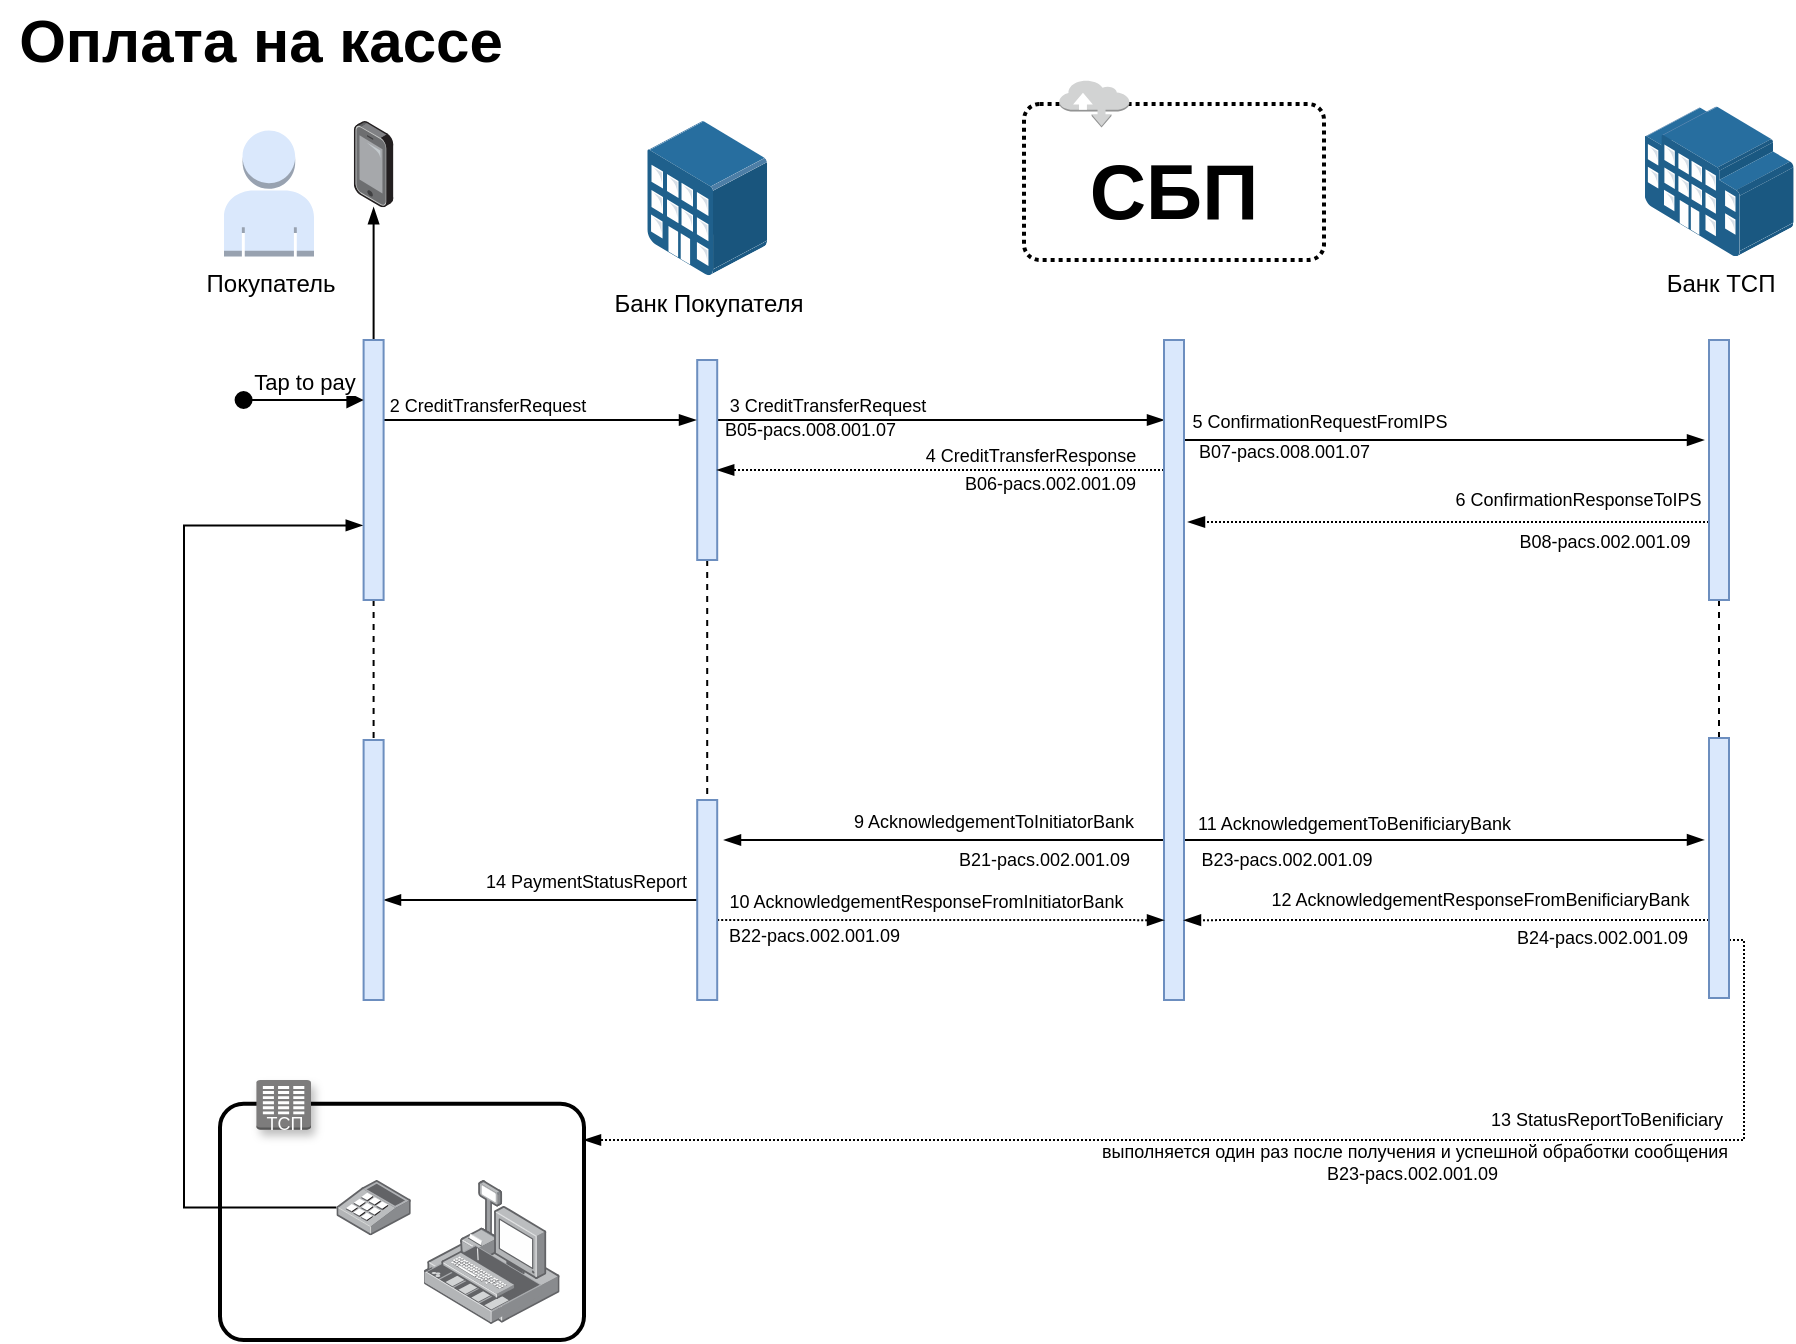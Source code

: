 <mxfile version="12.9.12" type="github" pages="3"><diagram id="ux8XqmRm-f8BcWklbnYF" name="NSPK diagram"><mxGraphModel dx="1422" dy="794" grid="1" gridSize="10" guides="1" tooltips="1" connect="1" arrows="1" fold="1" page="1" pageScale="1" pageWidth="1169" pageHeight="827" math="0" shadow="0"><root><mxCell id="0"/><mxCell id="1" parent="0"/><mxCell id="scimfJNIerf1vn0vWBua-80" value="" style="group;fillColor=none;strokeColor=none;" parent="1" vertex="1" connectable="0"><mxGeometry x="200" y="560" width="182" height="130" as="geometry"/></mxCell><mxCell id="scimfJNIerf1vn0vWBua-78" value="" style="rounded=1;arcSize=10;dashed=0;fillColor=none;gradientColor=none;strokeWidth=2;shadow=0;glass=0;labelBackgroundColor=none;fontSize=39;fontColor=#000000;" parent="scimfJNIerf1vn0vWBua-80" vertex="1"><mxGeometry y="11.818" width="182.0" height="118.182" as="geometry"/></mxCell><mxCell id="scimfJNIerf1vn0vWBua-79" value="&lt;p&gt;&lt;font style=&quot;font-size: 9px&quot; color=&quot;#ffffff&quot;&gt;ТСП&lt;/font&gt;&lt;/p&gt;" style="dashed=0;html=1;shape=mxgraph.aws3.corporate_data_center;fillColor=#7D7C7C;gradientColor=none;dashed=0;shadow=1;glass=0;labelBackgroundColor=none;fontSize=39;fontColor=#000000;" parent="scimfJNIerf1vn0vWBua-80" vertex="1"><mxGeometry x="18.2" width="27.3" height="24.818" as="geometry"/></mxCell><mxCell id="scimfJNIerf1vn0vWBua-56" style="edgeStyle=orthogonalEdgeStyle;rounded=0;orthogonalLoop=1;jettySize=auto;html=1;startArrow=none;startFill=0;endArrow=blockThin;endFill=1;entryX=-0.042;entryY=0.713;entryDx=0;entryDy=0;entryPerimeter=0;" parent="1" source="scimfJNIerf1vn0vWBua-20" target="scimfJNIerf1vn0vWBua-50" edge="1"><mxGeometry relative="1" as="geometry"><mxPoint x="277" y="450" as="targetPoint"/><Array as="points"><mxPoint x="182" y="624"/><mxPoint x="182" y="283"/></Array></mxGeometry></mxCell><mxCell id="scimfJNIerf1vn0vWBua-85" style="edgeStyle=orthogonalEdgeStyle;rounded=0;orthogonalLoop=1;jettySize=auto;html=1;startArrow=none;startFill=0;endArrow=blockThin;endFill=1;fontSize=9;fontColor=#000000;" parent="1" source="scimfJNIerf1vn0vWBua-25" edge="1"><mxGeometry relative="1" as="geometry"><mxPoint x="672" y="230" as="targetPoint"/><Array as="points"><mxPoint x="502" y="230"/><mxPoint x="502" y="230"/></Array></mxGeometry></mxCell><mxCell id="scimfJNIerf1vn0vWBua-125" value="" style="edgeStyle=orthogonalEdgeStyle;rounded=0;orthogonalLoop=1;jettySize=auto;html=1;startArrow=none;startFill=0;endArrow=none;endFill=0;strokeWidth=1;fontSize=9;fontColor=#000000;dashed=1;" parent="1" source="scimfJNIerf1vn0vWBua-25" target="scimfJNIerf1vn0vWBua-96" edge="1"><mxGeometry relative="1" as="geometry"><mxPoint x="443.6" y="380" as="targetPoint"/></mxGeometry></mxCell><mxCell id="scimfJNIerf1vn0vWBua-25" value="" style="html=1;points=[];perimeter=orthogonalPerimeter;glass=0;fillColor=#dae8fc;strokeColor=#6c8ebf;" parent="1" vertex="1"><mxGeometry x="438.6" y="200" width="10" height="100" as="geometry"/></mxCell><mxCell id="scimfJNIerf1vn0vWBua-28" value="Банк Покупателя" style="points=[];aspect=fixed;html=1;align=center;shadow=0;dashed=0;image;image=img/lib/allied_telesis/buildings/Medium_Business_Building.svg;glass=0;gradientColor=none;" parent="1" vertex="1"><mxGeometry x="413.6" y="80.47" width="60" height="77.14" as="geometry"/></mxCell><mxCell id="scimfJNIerf1vn0vWBua-29" value="Банк ТСП" style="points=[];aspect=fixed;html=1;align=center;shadow=0;dashed=0;image;image=img/lib/allied_telesis/buildings/Large_Building.svg;glass=0;gradientColor=none;" parent="1" vertex="1"><mxGeometry x="912" y="73.2" width="75" height="75" as="geometry"/></mxCell><mxCell id="scimfJNIerf1vn0vWBua-44" value="Покупатель" style="outlineConnect=0;dashed=0;verticalLabelPosition=bottom;verticalAlign=top;align=center;html=1;shape=mxgraph.aws3.user;fillColor=#dae8fc;glass=0;strokeColor=#6c8ebf;" parent="1" vertex="1"><mxGeometry x="202" y="85.2" width="45" height="63" as="geometry"/></mxCell><mxCell id="scimfJNIerf1vn0vWBua-45" value="" style="points=[];aspect=fixed;html=1;align=center;shadow=0;dashed=0;image;image=img/lib/allied_telesis/computer_and_terminals/Smartphone.svg;glass=0;gradientColor=none;" parent="1" vertex="1"><mxGeometry x="266.9" y="80.47" width="19.8" height="43.2" as="geometry"/></mxCell><mxCell id="scimfJNIerf1vn0vWBua-54" value="" style="edgeStyle=orthogonalEdgeStyle;rounded=0;orthogonalLoop=1;jettySize=auto;html=1;startArrow=none;startFill=0;endArrow=blockThin;endFill=1;" parent="1" source="scimfJNIerf1vn0vWBua-50" target="scimfJNIerf1vn0vWBua-45" edge="1"><mxGeometry relative="1" as="geometry"/></mxCell><mxCell id="scimfJNIerf1vn0vWBua-105" style="edgeStyle=orthogonalEdgeStyle;rounded=0;orthogonalLoop=1;jettySize=auto;html=1;startArrow=none;startFill=0;endArrow=blockThin;endFill=1;fontSize=9;fontColor=#000000;entryX=-0.06;entryY=0.29;entryDx=0;entryDy=0;entryPerimeter=0;" parent="1" edge="1"><mxGeometry relative="1" as="geometry"><mxPoint x="438" y="230.0" as="targetPoint"/><mxPoint x="281.8" y="230.01" as="sourcePoint"/><Array as="points"><mxPoint x="362" y="230"/><mxPoint x="362" y="230"/></Array></mxGeometry></mxCell><mxCell id="scimfJNIerf1vn0vWBua-107" style="edgeStyle=orthogonalEdgeStyle;rounded=0;orthogonalLoop=1;jettySize=auto;html=1;entryX=0.5;entryY=0;entryDx=0;entryDy=0;entryPerimeter=0;startArrow=none;startFill=0;endArrow=none;endFill=0;fontSize=9;fontColor=#000000;strokeWidth=1;dashed=1;" parent="1" source="scimfJNIerf1vn0vWBua-50" target="scimfJNIerf1vn0vWBua-104" edge="1"><mxGeometry relative="1" as="geometry"/></mxCell><mxCell id="scimfJNIerf1vn0vWBua-50" value="" style="html=1;points=[];perimeter=orthogonalPerimeter;glass=0;fillColor=#dae8fc;strokeColor=#6c8ebf;" parent="1" vertex="1"><mxGeometry x="271.8" y="190" width="10" height="130" as="geometry"/></mxCell><mxCell id="scimfJNIerf1vn0vWBua-51" value="Tap to pay" style="html=1;verticalAlign=bottom;startArrow=oval;endArrow=block;startSize=8;" parent="1" target="scimfJNIerf1vn0vWBua-50" edge="1"><mxGeometry relative="1" as="geometry"><mxPoint x="211.8" y="220" as="sourcePoint"/></mxGeometry></mxCell><mxCell id="scimfJNIerf1vn0vWBua-58" value="" style="group;fillColor=none;shadow=1;" parent="1" vertex="1" connectable="0"><mxGeometry x="602" y="60" width="150" height="90" as="geometry"/></mxCell><mxCell id="scimfJNIerf1vn0vWBua-57" value="СБП" style="rounded=1;arcSize=10;dashed=1;fillColor=none;gradientColor=none;dashPattern=1 1;strokeWidth=2;glass=0;labelBackgroundColor=none;fontSize=39;fontColor=#000000;fontStyle=1" parent="scimfJNIerf1vn0vWBua-58" vertex="1"><mxGeometry y="12.04" width="150" height="77.96" as="geometry"/></mxCell><mxCell id="scimfJNIerf1vn0vWBua-43" value="" style="outlineConnect=0;dashed=0;verticalLabelPosition=bottom;verticalAlign=top;align=center;html=1;shape=mxgraph.aws3.internet;fillColor=#D2D3D3;gradientColor=none;glass=0;" parent="scimfJNIerf1vn0vWBua-58" vertex="1"><mxGeometry x="17.699" width="34.956" height="23.779" as="geometry"/></mxCell><mxCell id="scimfJNIerf1vn0vWBua-82" style="edgeStyle=orthogonalEdgeStyle;rounded=0;orthogonalLoop=1;jettySize=auto;html=1;startArrow=none;startFill=0;endArrow=blockThin;endFill=1;fontSize=39;fontColor=#000000;dashed=1;dashPattern=1 1;" parent="1" source="scimfJNIerf1vn0vWBua-61" target="scimfJNIerf1vn0vWBua-25" edge="1"><mxGeometry relative="1" as="geometry"><Array as="points"><mxPoint x="502" y="255"/><mxPoint x="502" y="255"/></Array></mxGeometry></mxCell><mxCell id="scimfJNIerf1vn0vWBua-83" value="&lt;span class=&quot;fontstyle0&quot; style=&quot;font-size: 9px;&quot;&gt;&lt;font style=&quot;font-size: 9px&quot;&gt;4 CreditTransferResponse&lt;/font&gt;&lt;/span&gt;" style="text;html=1;align=center;verticalAlign=middle;resizable=1;points=[];fontSize=9;fontColor=#000000;noLabel=0;connectable=1;autosize=1;imageAspect=1;resizeWidth=1;resizeHeight=1;absoluteArcSize=1;perimeter=none;container=1;collapsible=0;" parent="scimfJNIerf1vn0vWBua-82" vertex="1" connectable="0"><mxGeometry x="0.522" y="49" width="111.04" height="18" relative="1" as="geometry"><mxPoint x="47.654" y="-65" as="offset"/><mxRectangle x="0.522" y="49" width="140" height="60" as="alternateBounds"/></mxGeometry></mxCell><mxCell id="scimfJNIerf1vn0vWBua-87" style="edgeStyle=orthogonalEdgeStyle;rounded=0;orthogonalLoop=1;jettySize=auto;html=1;startArrow=none;startFill=0;endArrow=blockThin;endFill=1;fontSize=9;fontColor=#000000;entryX=-0.25;entryY=0.385;entryDx=0;entryDy=0;entryPerimeter=0;" parent="1" source="scimfJNIerf1vn0vWBua-61" target="scimfJNIerf1vn0vWBua-62" edge="1"><mxGeometry relative="1" as="geometry"><mxPoint x="902" y="255" as="targetPoint"/><Array as="points"><mxPoint x="752" y="240"/><mxPoint x="752" y="240"/></Array></mxGeometry></mxCell><mxCell id="scimfJNIerf1vn0vWBua-98" style="edgeStyle=orthogonalEdgeStyle;rounded=0;orthogonalLoop=1;jettySize=auto;html=1;startArrow=none;startFill=0;endArrow=blockThin;endFill=1;fontSize=9;fontColor=#000000;" parent="1" source="scimfJNIerf1vn0vWBua-61" edge="1"><mxGeometry relative="1" as="geometry"><mxPoint x="452" y="440.0" as="targetPoint"/><Array as="points"><mxPoint x="612" y="440"/><mxPoint x="612" y="440"/></Array></mxGeometry></mxCell><mxCell id="scimfJNIerf1vn0vWBua-99" style="edgeStyle=orthogonalEdgeStyle;rounded=0;orthogonalLoop=1;jettySize=auto;html=1;entryX=-0.25;entryY=0.392;entryDx=0;entryDy=0;entryPerimeter=0;startArrow=none;startFill=0;endArrow=blockThin;endFill=1;fontSize=9;fontColor=#000000;" parent="1" source="scimfJNIerf1vn0vWBua-61" target="scimfJNIerf1vn0vWBua-97" edge="1"><mxGeometry relative="1" as="geometry"><Array as="points"><mxPoint x="752" y="440"/><mxPoint x="752" y="440"/></Array></mxGeometry></mxCell><mxCell id="scimfJNIerf1vn0vWBua-61" value="" style="html=1;points=[];perimeter=orthogonalPerimeter;glass=0;fillColor=#dae8fc;strokeColor=#6c8ebf;" parent="1" vertex="1"><mxGeometry x="672" y="190" width="10" height="330" as="geometry"/></mxCell><mxCell id="scimfJNIerf1vn0vWBua-94" style="edgeStyle=orthogonalEdgeStyle;rounded=0;orthogonalLoop=1;jettySize=auto;html=1;dashed=1;dashPattern=1 1;startArrow=none;startFill=0;endArrow=blockThin;endFill=1;fontSize=9;fontColor=#000000;" parent="1" source="scimfJNIerf1vn0vWBua-62" edge="1"><mxGeometry relative="1" as="geometry"><mxPoint x="684" y="281" as="targetPoint"/><Array as="points"><mxPoint x="882" y="281"/><mxPoint x="882" y="281"/></Array></mxGeometry></mxCell><mxCell id="scimfJNIerf1vn0vWBua-115" value="" style="edgeStyle=orthogonalEdgeStyle;rounded=0;orthogonalLoop=1;jettySize=auto;html=1;startArrow=none;startFill=0;endArrow=none;endFill=0;strokeWidth=1;fontSize=9;fontColor=#000000;dashed=1;" parent="1" source="scimfJNIerf1vn0vWBua-62" target="scimfJNIerf1vn0vWBua-97" edge="1"><mxGeometry relative="1" as="geometry"/></mxCell><mxCell id="scimfJNIerf1vn0vWBua-62" value="" style="html=1;points=[];perimeter=orthogonalPerimeter;glass=0;fillColor=#dae8fc;strokeColor=#6c8ebf;" parent="1" vertex="1"><mxGeometry x="944.5" y="190" width="10" height="130" as="geometry"/></mxCell><mxCell id="scimfJNIerf1vn0vWBua-20" value="" style="points=[];aspect=fixed;html=1;align=center;shadow=0;dashed=0;image;image=img/lib/allied_telesis/computer_and_terminals/POS_keypad.svg;" parent="1" vertex="1"><mxGeometry x="258.2" y="610" width="37.2" height="27.6" as="geometry"/></mxCell><mxCell id="scimfJNIerf1vn0vWBua-19" value="" style="points=[];aspect=fixed;html=1;align=center;shadow=0;dashed=0;image;image=img/lib/allied_telesis/security/POS.svg;" parent="1" vertex="1"><mxGeometry x="302" y="610" width="67.8" height="72" as="geometry"/></mxCell><mxCell id="scimfJNIerf1vn0vWBua-84" value="&lt;span class=&quot;fontstyle0&quot;&gt;3 CreditTransferRequest&lt;/span&gt;&amp;nbsp;&amp;nbsp;" style="text;html=1;align=center;verticalAlign=middle;resizable=1;points=[];autosize=1;fontSize=9;movableLabel=1;resizeWidth=1;resizeHeight=1;treeFolding=0;treeMoving=0;direction=east;imageWidth=24;absoluteArcSize=0;fontColor=#000000;" parent="1" vertex="1"><mxGeometry x="451" y="218" width="110" height="10" as="geometry"/></mxCell><mxCell id="scimfJNIerf1vn0vWBua-88" value="&lt;span class=&quot;fontstyle0&quot;&gt;5 ConfirmationRequestFromIPS&lt;/span&gt;&amp;nbsp;&amp;nbsp;" style="text;html=1;align=center;verticalAlign=middle;resizable=1;points=[];autosize=1;fontSize=9;fontColor=#000000;" parent="1" vertex="1"><mxGeometry x="682" y="221" width="140" height="20" as="geometry"/></mxCell><mxCell id="scimfJNIerf1vn0vWBua-89" value="&lt;span class=&quot;fontstyle0&quot;&gt;B05-pacs.008.001.07&lt;/span&gt;&amp;nbsp;" style="text;html=1;align=center;verticalAlign=middle;resizable=1;points=[];autosize=1;fontSize=9;fontColor=#000000;" parent="1" vertex="1"><mxGeometry x="453" y="229" width="86" height="12" as="geometry"/></mxCell><mxCell id="scimfJNIerf1vn0vWBua-90" value="&lt;span class=&quot;fontstyle0&quot;&gt;B06-pacs.002.001.09&lt;/span&gt;&amp;nbsp;" style="text;html=1;align=center;verticalAlign=middle;resizable=1;points=[];autosize=1;fontSize=9;fontColor=#000000;resizeWidth=1;resizeHeight=1;" parent="1" vertex="1"><mxGeometry x="568" y="256" width="96" height="11" as="geometry"/></mxCell><mxCell id="scimfJNIerf1vn0vWBua-92" value="&lt;span class=&quot;fontstyle0&quot;&gt;B07-pacs.008.001.07&lt;/span&gt;&amp;nbsp;" style="text;html=1;align=center;verticalAlign=middle;resizable=1;points=[];autosize=1;fontSize=9;fontColor=#000000;" parent="1" vertex="1"><mxGeometry x="683" y="241" width="100" height="10" as="geometry"/></mxCell><mxCell id="scimfJNIerf1vn0vWBua-93" value="&lt;span class=&quot;fontstyle0&quot;&gt;6 ConfirmationResponseToIPS&lt;/span&gt;&amp;nbsp;" style="text;html=1;align=center;verticalAlign=middle;resizable=0;points=[];autosize=1;fontSize=9;" parent="1" vertex="1"><mxGeometry x="809.5" y="260" width="140" height="20" as="geometry"/></mxCell><mxCell id="scimfJNIerf1vn0vWBua-95" value="&lt;span class=&quot;fontstyle0&quot;&gt;B08-pacs.002.001.09&lt;/span&gt;" style="text;html=1;align=center;verticalAlign=middle;resizable=0;points=[];autosize=1;fontSize=9;" parent="1" vertex="1"><mxGeometry x="841.5" y="281" width="100" height="20" as="geometry"/></mxCell><mxCell id="scimfJNIerf1vn0vWBua-109" style="edgeStyle=orthogonalEdgeStyle;rounded=0;orthogonalLoop=1;jettySize=auto;html=1;entryX=0;entryY=0.879;entryDx=0;entryDy=0;entryPerimeter=0;dashed=1;dashPattern=1 1;startArrow=none;startFill=0;endArrow=blockThin;endFill=1;strokeWidth=1;fontSize=9;fontColor=#000000;" parent="1" source="scimfJNIerf1vn0vWBua-96" target="scimfJNIerf1vn0vWBua-61" edge="1"><mxGeometry relative="1" as="geometry"><Array as="points"><mxPoint x="502" y="480"/><mxPoint x="502" y="480"/></Array></mxGeometry></mxCell><mxCell id="scimfJNIerf1vn0vWBua-122" style="edgeStyle=orthogonalEdgeStyle;rounded=0;orthogonalLoop=1;jettySize=auto;html=1;startArrow=none;startFill=0;endArrow=blockThin;endFill=1;strokeWidth=1;fontSize=9;fontColor=#000000;" parent="1" source="scimfJNIerf1vn0vWBua-96" edge="1"><mxGeometry relative="1" as="geometry"><mxPoint x="282" y="470" as="targetPoint"/></mxGeometry></mxCell><mxCell id="scimfJNIerf1vn0vWBua-96" value="" style="html=1;points=[];perimeter=orthogonalPerimeter;glass=0;fillColor=#dae8fc;strokeColor=#6c8ebf;" parent="1" vertex="1"><mxGeometry x="438.6" y="420" width="10" height="100" as="geometry"/></mxCell><mxCell id="scimfJNIerf1vn0vWBua-108" style="edgeStyle=orthogonalEdgeStyle;rounded=0;orthogonalLoop=1;jettySize=auto;html=1;entryX=1;entryY=0.879;entryDx=0;entryDy=0;entryPerimeter=0;startArrow=none;startFill=0;endArrow=blockThin;endFill=1;strokeWidth=1;fontSize=9;fontColor=#000000;dashed=1;dashPattern=1 1;" parent="1" source="scimfJNIerf1vn0vWBua-97" target="scimfJNIerf1vn0vWBua-61" edge="1"><mxGeometry relative="1" as="geometry"><Array as="points"><mxPoint x="882" y="480"/><mxPoint x="882" y="480"/></Array></mxGeometry></mxCell><mxCell id="scimfJNIerf1vn0vWBua-114" style="edgeStyle=orthogonalEdgeStyle;rounded=0;orthogonalLoop=1;jettySize=auto;html=1;dashed=1;dashPattern=1 1;startArrow=none;startFill=0;endArrow=blockThin;endFill=1;strokeWidth=1;fontSize=9;fontColor=#000000;" parent="1" source="scimfJNIerf1vn0vWBua-97" edge="1"><mxGeometry relative="1" as="geometry"><mxPoint x="382" y="590" as="targetPoint"/><Array as="points"><mxPoint x="962" y="490"/><mxPoint x="962" y="590"/><mxPoint x="382" y="590"/></Array></mxGeometry></mxCell><mxCell id="scimfJNIerf1vn0vWBua-97" value="" style="html=1;points=[];perimeter=orthogonalPerimeter;glass=0;fillColor=#dae8fc;strokeColor=#6c8ebf;" parent="1" vertex="1"><mxGeometry x="944.5" y="389" width="10" height="130" as="geometry"/></mxCell><mxCell id="scimfJNIerf1vn0vWBua-100" value="&lt;span class=&quot;fontstyle0&quot;&gt;11 AcknowledgementToBenificiaryBank&lt;/span&gt;&amp;nbsp;" style="text;html=1;align=center;verticalAlign=middle;resizable=0;points=[];autosize=1;fontSize=9;" parent="1" vertex="1"><mxGeometry x="683" y="422" width="170" height="20" as="geometry"/></mxCell><mxCell id="scimfJNIerf1vn0vWBua-101" value="&lt;span class=&quot;fontstyle0&quot;&gt;9 AcknowledgementToInitiatorBank&lt;/span&gt;&amp;nbsp;&amp;nbsp;" style="text;html=1;align=center;verticalAlign=middle;resizable=0;points=[];autosize=1;fontSize=9;" parent="1" vertex="1"><mxGeometry x="509" y="421" width="160" height="20" as="geometry"/></mxCell><mxCell id="scimfJNIerf1vn0vWBua-102" value="&lt;span class=&quot;fontstyle0&quot;&gt;B21-pacs.002.001.09&lt;/span&gt;&amp;nbsp;" style="text;html=1;align=center;verticalAlign=middle;resizable=0;points=[];autosize=1;fontSize=9;" parent="1" vertex="1"><mxGeometry x="563" y="440" width="100" height="20" as="geometry"/></mxCell><mxCell id="scimfJNIerf1vn0vWBua-103" value="&lt;div&gt;&lt;span class=&quot;fontstyle0&quot;&gt;B23-pacs.002.001.09&lt;/span&gt; &lt;br&gt;&lt;/div&gt;" style="text;html=1;align=center;verticalAlign=middle;resizable=0;points=[];autosize=1;fontSize=9;" parent="1" vertex="1"><mxGeometry x="683" y="440" width="100" height="20" as="geometry"/></mxCell><mxCell id="scimfJNIerf1vn0vWBua-104" value="" style="html=1;points=[];perimeter=orthogonalPerimeter;glass=0;fillColor=#dae8fc;strokeColor=#6c8ebf;" parent="1" vertex="1"><mxGeometry x="271.8" y="390" width="10" height="130" as="geometry"/></mxCell><mxCell id="scimfJNIerf1vn0vWBua-106" value="&lt;span class=&quot;fontstyle0&quot;&gt;2 CreditTransferRequest&lt;/span&gt;&amp;nbsp;&amp;nbsp;" style="text;html=1;align=center;verticalAlign=middle;resizable=1;points=[];autosize=1;fontSize=9;movableLabel=1;resizeWidth=1;resizeHeight=1;treeFolding=0;treeMoving=0;direction=east;imageWidth=24;absoluteArcSize=0;fontColor=#000000;" parent="1" vertex="1"><mxGeometry x="275.9" y="213" width="120" height="20" as="geometry"/></mxCell><mxCell id="scimfJNIerf1vn0vWBua-110" value="&lt;span class=&quot;fontstyle0&quot;&gt;12 AcknowledgementResponseFromBenificiaryBank&lt;/span&gt;&amp;nbsp;" style="text;html=1;align=center;verticalAlign=middle;resizable=0;points=[];autosize=1;fontSize=9;" parent="1" vertex="1"><mxGeometry x="715.5" y="460" width="230" height="20" as="geometry"/></mxCell><mxCell id="scimfJNIerf1vn0vWBua-111" value="&lt;span class=&quot;fontstyle0&quot;&gt;B24-pacs.002.001.09&lt;/span&gt;&amp;nbsp;" style="text;html=1;align=center;verticalAlign=middle;resizable=0;points=[];autosize=1;fontSize=9;" parent="1" vertex="1"><mxGeometry x="841.5" y="479" width="100" height="20" as="geometry"/></mxCell><mxCell id="scimfJNIerf1vn0vWBua-112" value="&lt;span class=&quot;fontstyle0&quot;&gt;10 AcknowledgementResponseFromInitiatorBank&lt;/span&gt;&amp;nbsp;" style="text;html=1;align=center;verticalAlign=middle;resizable=0;points=[];autosize=1;fontSize=9;" parent="1" vertex="1"><mxGeometry x="443.6" y="461" width="220" height="20" as="geometry"/></mxCell><mxCell id="scimfJNIerf1vn0vWBua-113" value="&lt;span class=&quot;fontstyle0&quot;&gt;B22-pacs.002.001.09&lt;/span&gt;&amp;nbsp;" style="text;html=1;align=center;verticalAlign=middle;resizable=0;points=[];autosize=1;fontSize=9;" parent="1" vertex="1"><mxGeometry x="448" y="478" width="100" height="20" as="geometry"/></mxCell><mxCell id="scimfJNIerf1vn0vWBua-116" value="&lt;span class=&quot;fontstyle0&quot;&gt;13 StatusReportToBenificiary&lt;/span&gt;" style="text;html=1;align=center;verticalAlign=middle;resizable=0;points=[];autosize=1;fontSize=9;" parent="1" vertex="1"><mxGeometry x="828" y="570" width="130" height="20" as="geometry"/></mxCell><mxCell id="scimfJNIerf1vn0vWBua-117" value="&lt;span class=&quot;fontstyle0&quot;&gt;выполняется один раз после получения и успешной обработки сообщения&lt;br&gt;B23-pacs.002.001.09&lt;/span&gt;&amp;nbsp;" style="text;html=1;align=center;verticalAlign=middle;resizable=0;points=[];autosize=1;fontSize=9;" parent="1" vertex="1"><mxGeometry x="632" y="586" width="330" height="30" as="geometry"/></mxCell><mxCell id="scimfJNIerf1vn0vWBua-123" value="&lt;span class=&quot;fontstyle0&quot;&gt;14 PaymentStatusReport&lt;/span&gt;&amp;nbsp;" style="text;html=1;align=center;verticalAlign=middle;resizable=0;points=[];autosize=1;fontSize=9;" parent="1" vertex="1"><mxGeometry x="323.6" y="451" width="120" height="20" as="geometry"/></mxCell><mxCell id="scimfJNIerf1vn0vWBua-126" value="&lt;span style=&quot;font-size: 30px;&quot;&gt;Оплата на кассе&lt;/span&gt;" style="text;html=1;align=center;verticalAlign=middle;resizable=0;points=[];autosize=1;fontSize=30;fontStyle=1" parent="1" vertex="1"><mxGeometry x="90" y="20" width="260" height="40" as="geometry"/></mxCell></root></mxGraphModel></diagram><diagram id="6FMh2akyGoUKE2O5wYiK" name="Сustomer"><mxGraphModel dx="1422" dy="794" grid="1" gridSize="10" guides="1" tooltips="1" connect="1" arrows="1" fold="1" page="1" pageScale="1" pageWidth="1169" pageHeight="827" math="0" shadow="0"><root><mxCell id="2NTLuKS3p5z9ad6JOemt-0"/><mxCell id="2NTLuKS3p5z9ad6JOemt-1" parent="2NTLuKS3p5z9ad6JOemt-0"/><mxCell id="LUtqKG9f01q11WWKETIH-78" value="" style="rounded=1;arcSize=10;dashed=1;strokeColor=#F59D56;fillColor=none;gradientColor=none;dashPattern=8 4;strokeWidth=2;fontSize=12;html=1;" parent="2NTLuKS3p5z9ad6JOemt-1" vertex="1"><mxGeometry x="110" y="60.5" width="480" height="489.5" as="geometry"/></mxCell><mxCell id="LUtqKG9f01q11WWKETIH-0" value="" style="group;fillColor=none;strokeColor=none;" parent="2NTLuKS3p5z9ad6JOemt-1" vertex="1" connectable="0"><mxGeometry x="200" y="560" width="182" height="130" as="geometry"/></mxCell><mxCell id="LUtqKG9f01q11WWKETIH-1" value="" style="rounded=1;arcSize=10;dashed=0;fillColor=none;gradientColor=none;strokeWidth=2;shadow=0;glass=0;labelBackgroundColor=none;fontSize=39;fontColor=#000000;" parent="LUtqKG9f01q11WWKETIH-0" vertex="1"><mxGeometry y="11.818" width="182.0" height="118.182" as="geometry"/></mxCell><mxCell id="LUtqKG9f01q11WWKETIH-2" value="&lt;p&gt;&lt;font style=&quot;font-size: 9px&quot; color=&quot;#ffffff&quot;&gt;ТСП&lt;/font&gt;&lt;/p&gt;" style="dashed=0;html=1;shape=mxgraph.aws3.corporate_data_center;fillColor=#7D7C7C;gradientColor=none;dashed=0;shadow=1;glass=0;labelBackgroundColor=none;fontSize=39;fontColor=#000000;" parent="LUtqKG9f01q11WWKETIH-0" vertex="1"><mxGeometry x="18.2" width="27.3" height="24.818" as="geometry"/></mxCell><mxCell id="LUtqKG9f01q11WWKETIH-4" style="edgeStyle=orthogonalEdgeStyle;rounded=0;orthogonalLoop=1;jettySize=auto;html=1;startArrow=none;startFill=0;endArrow=blockThin;endFill=1;fontSize=9;fontColor=#000000;" parent="2NTLuKS3p5z9ad6JOemt-1" source="LUtqKG9f01q11WWKETIH-6" edge="1"><mxGeometry relative="1" as="geometry"><mxPoint x="763.31" y="230" as="targetPoint"/><Array as="points"><mxPoint x="593.31" y="230"/><mxPoint x="593.31" y="230"/></Array></mxGeometry></mxCell><mxCell id="LUtqKG9f01q11WWKETIH-5" value="" style="edgeStyle=orthogonalEdgeStyle;rounded=0;orthogonalLoop=1;jettySize=auto;html=1;startArrow=none;startFill=0;endArrow=none;endFill=0;strokeWidth=1;fontSize=9;fontColor=#000000;dashed=1;" parent="2NTLuKS3p5z9ad6JOemt-1" source="LUtqKG9f01q11WWKETIH-6" target="LUtqKG9f01q11WWKETIH-39" edge="1"><mxGeometry relative="1" as="geometry"><mxPoint x="534.91" y="380" as="targetPoint"/></mxGeometry></mxCell><mxCell id="LUtqKG9f01q11WWKETIH-6" value="" style="html=1;points=[];perimeter=orthogonalPerimeter;glass=0;fillColor=#fad7ac;strokeColor=#b46504;" parent="2NTLuKS3p5z9ad6JOemt-1" vertex="1"><mxGeometry x="529.91" y="200" width="10" height="100" as="geometry"/></mxCell><mxCell id="LUtqKG9f01q11WWKETIH-7" value="Банк Покупателя" style="points=[];aspect=fixed;html=1;align=center;shadow=0;dashed=0;image;image=img/lib/allied_telesis/buildings/Medium_Business_Building.svg;glass=0;gradientColor=none;" parent="2NTLuKS3p5z9ad6JOemt-1" vertex="1"><mxGeometry x="339" y="73.2" width="60" height="77.14" as="geometry"/></mxCell><mxCell id="LUtqKG9f01q11WWKETIH-8" value="Банк ТСП" style="points=[];aspect=fixed;html=1;align=center;shadow=0;dashed=0;image;image=img/lib/allied_telesis/buildings/Large_Building.svg;glass=0;gradientColor=none;" parent="2NTLuKS3p5z9ad6JOemt-1" vertex="1"><mxGeometry x="1004" y="73.2" width="75" height="75" as="geometry"/></mxCell><mxCell id="LUtqKG9f01q11WWKETIH-9" value="Покупатель" style="outlineConnect=0;dashed=0;verticalLabelPosition=bottom;verticalAlign=top;align=center;html=1;shape=mxgraph.aws3.user;fillColor=#dae8fc;glass=0;strokeColor=#6c8ebf;" parent="2NTLuKS3p5z9ad6JOemt-1" vertex="1"><mxGeometry x="60" y="85.2" width="45" height="64.8" as="geometry"/></mxCell><mxCell id="LUtqKG9f01q11WWKETIH-10" value="" style="points=[];aspect=fixed;html=1;align=center;shadow=0;dashed=0;image;image=img/lib/allied_telesis/computer_and_terminals/Smartphone.svg;glass=0;gradientColor=none;" parent="2NTLuKS3p5z9ad6JOemt-1" vertex="1"><mxGeometry x="124.9" y="80.47" width="19.8" height="43.2" as="geometry"/></mxCell><mxCell id="LUtqKG9f01q11WWKETIH-11" value="" style="edgeStyle=orthogonalEdgeStyle;rounded=0;orthogonalLoop=1;jettySize=auto;html=1;startArrow=none;startFill=0;endArrow=blockThin;endFill=1;" parent="2NTLuKS3p5z9ad6JOemt-1" source="LUtqKG9f01q11WWKETIH-14" target="LUtqKG9f01q11WWKETIH-10" edge="1"><mxGeometry relative="1" as="geometry"/></mxCell><mxCell id="LUtqKG9f01q11WWKETIH-12" style="edgeStyle=orthogonalEdgeStyle;rounded=0;orthogonalLoop=1;jettySize=auto;html=1;startArrow=none;startFill=0;endArrow=blockThin;endFill=1;fontSize=9;fontColor=#000000;" parent="2NTLuKS3p5z9ad6JOemt-1" edge="1"><mxGeometry relative="1" as="geometry"><mxPoint x="270" y="199" as="targetPoint"/><mxPoint x="139.8" y="199.44" as="sourcePoint"/><Array as="points"><mxPoint x="205" y="199"/><mxPoint x="270" y="199"/></Array></mxGeometry></mxCell><mxCell id="LUtqKG9f01q11WWKETIH-14" value="" style="html=1;points=[];perimeter=orthogonalPerimeter;glass=0;fillColor=#dae8fc;strokeColor=#6c8ebf;" parent="2NTLuKS3p5z9ad6JOemt-1" vertex="1"><mxGeometry x="129.8" y="190" width="10" height="130" as="geometry"/></mxCell><mxCell id="LUtqKG9f01q11WWKETIH-15" value="&lt;font style=&quot;font-size: 10px&quot;&gt;Tap to pay&lt;/font&gt;" style="html=1;verticalAlign=bottom;startArrow=oval;endArrow=block;startSize=8;align=center;" parent="2NTLuKS3p5z9ad6JOemt-1" target="LUtqKG9f01q11WWKETIH-14" edge="1"><mxGeometry x="0.007" relative="1" as="geometry"><mxPoint x="69.8" y="220" as="sourcePoint"/><mxPoint as="offset"/></mxGeometry></mxCell><mxCell id="LUtqKG9f01q11WWKETIH-16" value="" style="group;fillColor=none;shadow=1;" parent="2NTLuKS3p5z9ad6JOemt-1" vertex="1" connectable="0"><mxGeometry x="694" y="60" width="150" height="90" as="geometry"/></mxCell><mxCell id="LUtqKG9f01q11WWKETIH-17" value="СБП" style="rounded=1;arcSize=10;dashed=1;fillColor=none;gradientColor=none;dashPattern=1 1;strokeWidth=2;glass=0;labelBackgroundColor=none;fontSize=39;fontColor=#000000;fontStyle=1" parent="LUtqKG9f01q11WWKETIH-16" vertex="1"><mxGeometry y="12.04" width="150" height="77.96" as="geometry"/></mxCell><mxCell id="LUtqKG9f01q11WWKETIH-18" value="" style="outlineConnect=0;dashed=0;verticalLabelPosition=bottom;verticalAlign=top;align=center;html=1;shape=mxgraph.aws3.internet;fillColor=#D2D3D3;gradientColor=none;glass=0;" parent="LUtqKG9f01q11WWKETIH-16" vertex="1"><mxGeometry x="17.699" width="34.956" height="23.779" as="geometry"/></mxCell><mxCell id="LUtqKG9f01q11WWKETIH-19" style="edgeStyle=orthogonalEdgeStyle;rounded=0;orthogonalLoop=1;jettySize=auto;html=1;startArrow=none;startFill=0;endArrow=blockThin;endFill=1;fontSize=39;fontColor=#000000;dashed=1;dashPattern=1 1;" parent="2NTLuKS3p5z9ad6JOemt-1" source="LUtqKG9f01q11WWKETIH-24" edge="1"><mxGeometry relative="1" as="geometry"><Array as="points"><mxPoint x="640" y="255"/><mxPoint x="640" y="255"/></Array><mxPoint x="540" y="255" as="targetPoint"/></mxGeometry></mxCell><mxCell id="LUtqKG9f01q11WWKETIH-20" value="&lt;span class=&quot;fontstyle0&quot; style=&quot;font-size: 9px;&quot;&gt;&lt;font style=&quot;font-size: 9px&quot;&gt;4 CreditTransferResponse&lt;/font&gt;&lt;/span&gt;" style="text;html=1;align=center;verticalAlign=middle;resizable=1;points=[];fontSize=9;fontColor=#000000;noLabel=0;connectable=1;autosize=1;imageAspect=1;resizeWidth=1;resizeHeight=1;absoluteArcSize=1;perimeter=none;container=1;collapsible=0;" parent="LUtqKG9f01q11WWKETIH-19" vertex="1" connectable="0"><mxGeometry x="0.522" y="49" width="111.04" height="18" relative="1" as="geometry"><mxPoint x="55.674" y="-67" as="offset"/><mxRectangle x="0.522" y="49" width="140" height="60" as="alternateBounds"/></mxGeometry></mxCell><mxCell id="LUtqKG9f01q11WWKETIH-21" style="edgeStyle=orthogonalEdgeStyle;rounded=0;orthogonalLoop=1;jettySize=auto;html=1;startArrow=none;startFill=0;endArrow=blockThin;endFill=1;fontSize=9;fontColor=#000000;entryX=-0.25;entryY=0.385;entryDx=0;entryDy=0;entryPerimeter=0;" parent="2NTLuKS3p5z9ad6JOemt-1" source="LUtqKG9f01q11WWKETIH-24" target="LUtqKG9f01q11WWKETIH-27" edge="1"><mxGeometry relative="1" as="geometry"><mxPoint x="994" y="255" as="targetPoint"/><Array as="points"><mxPoint x="844" y="240"/><mxPoint x="844" y="240"/></Array></mxGeometry></mxCell><mxCell id="LUtqKG9f01q11WWKETIH-22" style="edgeStyle=orthogonalEdgeStyle;rounded=0;orthogonalLoop=1;jettySize=auto;html=1;startArrow=none;startFill=0;endArrow=blockThin;endFill=1;fontSize=9;fontColor=#000000;" parent="2NTLuKS3p5z9ad6JOemt-1" source="LUtqKG9f01q11WWKETIH-24" edge="1"><mxGeometry relative="1" as="geometry"><mxPoint x="540" y="440" as="targetPoint"/><Array as="points"><mxPoint x="690" y="440"/><mxPoint x="690" y="440"/></Array></mxGeometry></mxCell><mxCell id="LUtqKG9f01q11WWKETIH-23" style="edgeStyle=orthogonalEdgeStyle;rounded=0;orthogonalLoop=1;jettySize=auto;html=1;entryX=-0.25;entryY=0.392;entryDx=0;entryDy=0;entryPerimeter=0;startArrow=none;startFill=0;endArrow=blockThin;endFill=1;fontSize=9;fontColor=#000000;" parent="2NTLuKS3p5z9ad6JOemt-1" source="LUtqKG9f01q11WWKETIH-24" target="LUtqKG9f01q11WWKETIH-42" edge="1"><mxGeometry relative="1" as="geometry"><Array as="points"><mxPoint x="844" y="440"/><mxPoint x="844" y="440"/></Array></mxGeometry></mxCell><mxCell id="LUtqKG9f01q11WWKETIH-79" style="edgeStyle=orthogonalEdgeStyle;rounded=0;orthogonalLoop=1;jettySize=auto;html=1;dashed=1;dashPattern=1 1;startArrow=blockThin;startFill=1;endArrow=none;endFill=0;strokeColor=#000000;strokeWidth=1;fontSize=12;fontColor=#000000;" parent="2NTLuKS3p5z9ad6JOemt-1" source="LUtqKG9f01q11WWKETIH-24" edge="1"><mxGeometry relative="1" as="geometry"><mxPoint x="540" y="330" as="targetPoint"/><Array as="points"><mxPoint x="710" y="330"/><mxPoint x="710" y="330"/></Array></mxGeometry></mxCell><mxCell id="LUtqKG9f01q11WWKETIH-24" value="" style="html=1;points=[];perimeter=orthogonalPerimeter;glass=0;fillColor=#dae8fc;strokeColor=#6c8ebf;" parent="2NTLuKS3p5z9ad6JOemt-1" vertex="1"><mxGeometry x="764" y="190" width="10" height="330" as="geometry"/></mxCell><mxCell id="LUtqKG9f01q11WWKETIH-25" style="edgeStyle=orthogonalEdgeStyle;rounded=0;orthogonalLoop=1;jettySize=auto;html=1;dashed=1;dashPattern=1 1;startArrow=none;startFill=0;endArrow=blockThin;endFill=1;fontSize=9;fontColor=#000000;" parent="2NTLuKS3p5z9ad6JOemt-1" source="LUtqKG9f01q11WWKETIH-27" edge="1"><mxGeometry relative="1" as="geometry"><mxPoint x="776" y="281" as="targetPoint"/><Array as="points"><mxPoint x="974" y="281"/><mxPoint x="974" y="281"/></Array></mxGeometry></mxCell><mxCell id="LUtqKG9f01q11WWKETIH-26" value="" style="edgeStyle=orthogonalEdgeStyle;rounded=0;orthogonalLoop=1;jettySize=auto;html=1;startArrow=none;startFill=0;endArrow=none;endFill=0;strokeWidth=1;fontSize=9;fontColor=#000000;dashed=1;" parent="2NTLuKS3p5z9ad6JOemt-1" source="LUtqKG9f01q11WWKETIH-27" target="LUtqKG9f01q11WWKETIH-42" edge="1"><mxGeometry relative="1" as="geometry"/></mxCell><mxCell id="LUtqKG9f01q11WWKETIH-27" value="" style="html=1;points=[];perimeter=orthogonalPerimeter;glass=0;fillColor=#dae8fc;strokeColor=#6c8ebf;" parent="2NTLuKS3p5z9ad6JOemt-1" vertex="1"><mxGeometry x="1036.5" y="190" width="10" height="130" as="geometry"/></mxCell><mxCell id="LUtqKG9f01q11WWKETIH-28" value="" style="points=[];aspect=fixed;html=1;align=center;shadow=0;dashed=0;image;image=img/lib/allied_telesis/computer_and_terminals/POS_keypad.svg;" parent="2NTLuKS3p5z9ad6JOemt-1" vertex="1"><mxGeometry x="258.2" y="610" width="37.2" height="27.6" as="geometry"/></mxCell><mxCell id="LUtqKG9f01q11WWKETIH-29" value="" style="points=[];aspect=fixed;html=1;align=center;shadow=0;dashed=0;image;image=img/lib/allied_telesis/security/POS.svg;" parent="2NTLuKS3p5z9ad6JOemt-1" vertex="1"><mxGeometry x="302" y="610" width="67.8" height="72" as="geometry"/></mxCell><mxCell id="LUtqKG9f01q11WWKETIH-30" value="&lt;span class=&quot;fontstyle0&quot;&gt;3 CreditTransferRequest&lt;/span&gt;&amp;nbsp;&amp;nbsp;" style="text;html=1;align=center;verticalAlign=middle;resizable=1;points=[];autosize=1;fontSize=9;movableLabel=1;resizeWidth=1;resizeHeight=1;treeFolding=0;treeMoving=0;direction=east;imageWidth=24;absoluteArcSize=0;fontColor=#000000;" parent="2NTLuKS3p5z9ad6JOemt-1" vertex="1"><mxGeometry x="542.31" y="218" width="110" height="10" as="geometry"/></mxCell><mxCell id="LUtqKG9f01q11WWKETIH-31" value="&lt;span class=&quot;fontstyle0&quot;&gt;5 ConfirmationRequestFromIPS&lt;/span&gt;&amp;nbsp;&amp;nbsp;" style="text;html=1;align=center;verticalAlign=middle;resizable=1;points=[];autosize=1;fontSize=9;fontColor=#000000;" parent="2NTLuKS3p5z9ad6JOemt-1" vertex="1"><mxGeometry x="774" y="221" width="140" height="20" as="geometry"/></mxCell><mxCell id="LUtqKG9f01q11WWKETIH-32" value="&lt;span class=&quot;fontstyle0&quot;&gt;B05-pacs.008.001.07&lt;/span&gt;&amp;nbsp;" style="text;html=1;align=center;verticalAlign=middle;resizable=1;points=[];autosize=1;fontSize=9;fontColor=#000000;" parent="2NTLuKS3p5z9ad6JOemt-1" vertex="1"><mxGeometry x="544.31" y="229" width="86" height="12" as="geometry"/></mxCell><mxCell id="LUtqKG9f01q11WWKETIH-33" value="&lt;span class=&quot;fontstyle0&quot;&gt;B06-pacs.002.001.09&lt;/span&gt;&amp;nbsp;" style="text;html=1;align=center;verticalAlign=middle;resizable=1;points=[];autosize=1;fontSize=9;fontColor=#000000;resizeWidth=1;resizeHeight=1;" parent="2NTLuKS3p5z9ad6JOemt-1" vertex="1"><mxGeometry x="660" y="256" width="96" height="11" as="geometry"/></mxCell><mxCell id="LUtqKG9f01q11WWKETIH-34" value="&lt;span class=&quot;fontstyle0&quot;&gt;B07-pacs.008.001.07&lt;/span&gt;&amp;nbsp;" style="text;html=1;align=center;verticalAlign=middle;resizable=1;points=[];autosize=1;fontSize=9;fontColor=#000000;" parent="2NTLuKS3p5z9ad6JOemt-1" vertex="1"><mxGeometry x="775" y="241" width="100" height="10" as="geometry"/></mxCell><mxCell id="LUtqKG9f01q11WWKETIH-35" value="&lt;span class=&quot;fontstyle0&quot;&gt;6 ConfirmationResponseToIPS&lt;/span&gt;&amp;nbsp;" style="text;html=1;align=center;verticalAlign=middle;resizable=0;points=[];autosize=1;fontSize=9;" parent="2NTLuKS3p5z9ad6JOemt-1" vertex="1"><mxGeometry x="901.5" y="260" width="140" height="20" as="geometry"/></mxCell><mxCell id="LUtqKG9f01q11WWKETIH-36" value="&lt;span class=&quot;fontstyle0&quot;&gt;B08-pacs.002.001.09&lt;/span&gt;" style="text;html=1;align=center;verticalAlign=middle;resizable=0;points=[];autosize=1;fontSize=9;" parent="2NTLuKS3p5z9ad6JOemt-1" vertex="1"><mxGeometry x="933.5" y="281" width="100" height="20" as="geometry"/></mxCell><mxCell id="LUtqKG9f01q11WWKETIH-37" style="edgeStyle=orthogonalEdgeStyle;rounded=0;orthogonalLoop=1;jettySize=auto;html=1;entryX=0;entryY=0.879;entryDx=0;entryDy=0;entryPerimeter=0;dashed=1;dashPattern=1 1;startArrow=none;startFill=0;endArrow=blockThin;endFill=1;strokeWidth=1;fontSize=9;fontColor=#000000;exitX=0.949;exitY=0.602;exitDx=0;exitDy=0;exitPerimeter=0;" parent="2NTLuKS3p5z9ad6JOemt-1" source="LUtqKG9f01q11WWKETIH-39" target="LUtqKG9f01q11WWKETIH-24" edge="1"><mxGeometry relative="1" as="geometry"><Array as="points"/><mxPoint x="600" y="470" as="sourcePoint"/></mxGeometry></mxCell><mxCell id="LUtqKG9f01q11WWKETIH-38" style="edgeStyle=orthogonalEdgeStyle;rounded=0;orthogonalLoop=1;jettySize=auto;html=1;startArrow=none;startFill=0;endArrow=blockThin;endFill=1;strokeWidth=1;fontSize=9;fontColor=#000000;entryX=1;entryY=0.955;entryDx=0;entryDy=0;entryPerimeter=0;" parent="2NTLuKS3p5z9ad6JOemt-1" source="LUtqKG9f01q11WWKETIH-39" target="LUtqKG9f01q11WWKETIH-57" edge="1"><mxGeometry relative="1" as="geometry"><mxPoint x="490" y="210" as="targetPoint"/></mxGeometry></mxCell><mxCell id="LUtqKG9f01q11WWKETIH-39" value="" style="html=1;points=[];perimeter=orthogonalPerimeter;glass=0;fillColor=#fad7ac;strokeColor=#b46504;" parent="2NTLuKS3p5z9ad6JOemt-1" vertex="1"><mxGeometry x="529.91" y="420" width="10" height="100" as="geometry"/></mxCell><mxCell id="LUtqKG9f01q11WWKETIH-40" style="edgeStyle=orthogonalEdgeStyle;rounded=0;orthogonalLoop=1;jettySize=auto;html=1;entryX=1;entryY=0.879;entryDx=0;entryDy=0;entryPerimeter=0;startArrow=none;startFill=0;endArrow=blockThin;endFill=1;strokeWidth=1;fontSize=9;fontColor=#000000;dashed=1;dashPattern=1 1;" parent="2NTLuKS3p5z9ad6JOemt-1" source="LUtqKG9f01q11WWKETIH-42" target="LUtqKG9f01q11WWKETIH-24" edge="1"><mxGeometry relative="1" as="geometry"><Array as="points"><mxPoint x="974" y="480"/><mxPoint x="974" y="480"/></Array></mxGeometry></mxCell><mxCell id="LUtqKG9f01q11WWKETIH-41" style="edgeStyle=orthogonalEdgeStyle;rounded=0;orthogonalLoop=1;jettySize=auto;html=1;dashed=1;dashPattern=1 1;startArrow=none;startFill=0;endArrow=blockThin;endFill=1;strokeWidth=1;fontSize=9;fontColor=#000000;exitX=1.164;exitY=0.764;exitDx=0;exitDy=0;exitPerimeter=0;" parent="2NTLuKS3p5z9ad6JOemt-1" source="LUtqKG9f01q11WWKETIH-42" edge="1"><mxGeometry relative="1" as="geometry"><mxPoint x="382" y="590" as="targetPoint"/><Array as="points"><mxPoint x="1070" y="488"/><mxPoint x="1070" y="590"/></Array><mxPoint x="1100" y="490" as="sourcePoint"/></mxGeometry></mxCell><mxCell id="LUtqKG9f01q11WWKETIH-42" value="" style="html=1;points=[];perimeter=orthogonalPerimeter;glass=0;fillColor=#dae8fc;strokeColor=#6c8ebf;" parent="2NTLuKS3p5z9ad6JOemt-1" vertex="1"><mxGeometry x="1036.5" y="389" width="10" height="130" as="geometry"/></mxCell><mxCell id="LUtqKG9f01q11WWKETIH-43" value="&lt;span class=&quot;fontstyle0&quot;&gt;11 AcknowledgementToBenificiaryBank&lt;/span&gt;&amp;nbsp;" style="text;html=1;align=center;verticalAlign=middle;resizable=0;points=[];autosize=1;fontSize=9;" parent="2NTLuKS3p5z9ad6JOemt-1" vertex="1"><mxGeometry x="775" y="422" width="170" height="20" as="geometry"/></mxCell><mxCell id="LUtqKG9f01q11WWKETIH-44" value="&lt;span class=&quot;fontstyle0&quot;&gt;9 AcknowledgementToInitiatorBank&lt;/span&gt;&amp;nbsp;&amp;nbsp;" style="text;html=1;align=center;verticalAlign=middle;resizable=0;points=[];autosize=1;fontSize=9;" parent="2NTLuKS3p5z9ad6JOemt-1" vertex="1"><mxGeometry x="600.31" y="421" width="160" height="20" as="geometry"/></mxCell><mxCell id="LUtqKG9f01q11WWKETIH-45" value="&lt;span class=&quot;fontstyle0&quot;&gt;B21-pacs.002.001.09&lt;/span&gt;&amp;nbsp;" style="text;html=1;align=center;verticalAlign=middle;resizable=0;points=[];autosize=1;fontSize=9;" parent="2NTLuKS3p5z9ad6JOemt-1" vertex="1"><mxGeometry x="654.31" y="440" width="100" height="20" as="geometry"/></mxCell><mxCell id="LUtqKG9f01q11WWKETIH-46" value="&lt;div&gt;&lt;span class=&quot;fontstyle0&quot;&gt;B23-pacs.002.001.09&lt;/span&gt; &lt;br&gt;&lt;/div&gt;" style="text;html=1;align=center;verticalAlign=middle;resizable=0;points=[];autosize=1;fontSize=9;" parent="2NTLuKS3p5z9ad6JOemt-1" vertex="1"><mxGeometry x="775" y="440" width="100" height="20" as="geometry"/></mxCell><mxCell id="LUtqKG9f01q11WWKETIH-48" value="&lt;span class=&quot;fontstyle0&quot;&gt;2 CreditTransferRequest&lt;/span&gt;&amp;nbsp;&amp;nbsp;" style="text;html=1;align=center;verticalAlign=middle;resizable=1;points=[];autosize=1;fontSize=9;movableLabel=1;resizeWidth=1;resizeHeight=1;treeFolding=0;treeMoving=0;direction=east;imageWidth=24;absoluteArcSize=0;fontColor=#000000;" parent="2NTLuKS3p5z9ad6JOemt-1" vertex="1"><mxGeometry x="139.8" y="200" width="109.8" height="8" as="geometry"/></mxCell><mxCell id="LUtqKG9f01q11WWKETIH-49" value="&lt;span class=&quot;fontstyle0&quot;&gt;12 AcknowledgementResponseFromBenificiaryBank&lt;/span&gt;&amp;nbsp;" style="text;html=1;align=center;verticalAlign=middle;resizable=0;points=[];autosize=1;fontSize=9;" parent="2NTLuKS3p5z9ad6JOemt-1" vertex="1"><mxGeometry x="807.5" y="460" width="230" height="20" as="geometry"/></mxCell><mxCell id="LUtqKG9f01q11WWKETIH-50" value="&lt;span class=&quot;fontstyle0&quot;&gt;B24-pacs.002.001.09&lt;/span&gt;&amp;nbsp;" style="text;html=1;align=center;verticalAlign=middle;resizable=0;points=[];autosize=1;fontSize=9;" parent="2NTLuKS3p5z9ad6JOemt-1" vertex="1"><mxGeometry x="933.5" y="479" width="100" height="20" as="geometry"/></mxCell><mxCell id="LUtqKG9f01q11WWKETIH-51" value="&lt;span class=&quot;fontstyle0&quot;&gt;10 AcknowledgementResponseFromInitiatorBank&lt;/span&gt;&amp;nbsp;" style="text;html=1;align=center;verticalAlign=middle;resizable=1;points=[];autosize=1;fontSize=9;" parent="2NTLuKS3p5z9ad6JOemt-1" vertex="1"><mxGeometry x="542.31" y="460" width="201.91" height="20" as="geometry"/></mxCell><mxCell id="LUtqKG9f01q11WWKETIH-52" value="&lt;span class=&quot;fontstyle0&quot;&gt;B22-pacs.002.001.09&lt;/span&gt;&amp;nbsp;" style="text;html=1;align=center;verticalAlign=middle;resizable=1;points=[];autosize=1;fontSize=9;" parent="2NTLuKS3p5z9ad6JOemt-1" vertex="1"><mxGeometry x="540" y="479" width="95" height="20" as="geometry"/></mxCell><mxCell id="LUtqKG9f01q11WWKETIH-53" value="&lt;span class=&quot;fontstyle0&quot;&gt;13 StatusReportToBenificiary&lt;/span&gt;" style="text;html=1;align=center;verticalAlign=middle;resizable=0;points=[];autosize=1;fontSize=9;" parent="2NTLuKS3p5z9ad6JOemt-1" vertex="1"><mxGeometry x="828" y="570" width="130" height="20" as="geometry"/></mxCell><mxCell id="LUtqKG9f01q11WWKETIH-54" value="&lt;span class=&quot;fontstyle0&quot;&gt;выполняется один раз после получения и успешной обработки сообщения&lt;br&gt;B23-pacs.002.001.09&lt;/span&gt;&amp;nbsp;" style="text;html=1;align=center;verticalAlign=middle;resizable=0;points=[];autosize=1;fontSize=9;" parent="2NTLuKS3p5z9ad6JOemt-1" vertex="1"><mxGeometry x="632" y="586" width="330" height="30" as="geometry"/></mxCell><mxCell id="LUtqKG9f01q11WWKETIH-55" value="&lt;span class=&quot;fontstyle0&quot;&gt;14 PaymentStatusReport&lt;/span&gt;&amp;nbsp;" style="text;html=1;align=center;verticalAlign=middle;resizable=0;points=[];autosize=1;fontSize=9;" parent="2NTLuKS3p5z9ad6JOemt-1" vertex="1"><mxGeometry x="379" y="451" width="120" height="20" as="geometry"/></mxCell><mxCell id="LUtqKG9f01q11WWKETIH-56" value="&lt;span style=&quot;font-size: 30px&quot;&gt;Оплата клиента Банка&lt;br&gt;&lt;/span&gt;" style="text;html=1;align=center;verticalAlign=middle;resizable=0;points=[];autosize=1;fontSize=30;fontStyle=1" parent="2NTLuKS3p5z9ad6JOemt-1" vertex="1"><mxGeometry x="45" y="20" width="350" height="40" as="geometry"/></mxCell><mxCell id="LUtqKG9f01q11WWKETIH-74" style="edgeStyle=orthogonalEdgeStyle;rounded=0;orthogonalLoop=1;jettySize=auto;html=1;startArrow=none;startFill=0;endArrow=blockThin;endFill=1;strokeColor=#000000;strokeWidth=1;fontSize=12;fontColor=#000000;exitX=0.863;exitY=-0.003;exitDx=0;exitDy=0;exitPerimeter=0;" parent="2NTLuKS3p5z9ad6JOemt-1" source="LUtqKG9f01q11WWKETIH-57" edge="1"><mxGeometry relative="1" as="geometry"><mxPoint x="529" y="225" as="targetPoint"/></mxGeometry></mxCell><mxCell id="LUtqKG9f01q11WWKETIH-77" style="edgeStyle=orthogonalEdgeStyle;rounded=0;orthogonalLoop=1;jettySize=auto;html=1;startArrow=none;startFill=0;endArrow=blockThin;endFill=1;strokeColor=#000000;strokeWidth=1;fontSize=12;fontColor=#000000;dashed=1;dashPattern=1 1;" parent="2NTLuKS3p5z9ad6JOemt-1" source="LUtqKG9f01q11WWKETIH-57" edge="1"><mxGeometry relative="1" as="geometry"><mxPoint x="140" y="220" as="targetPoint"/><Array as="points"><mxPoint x="240" y="220"/><mxPoint x="240" y="220"/></Array></mxGeometry></mxCell><mxCell id="LUtqKG9f01q11WWKETIH-57" value="IBM WebSphere" style="html=1;points=[];perimeter=orthogonalPerimeter;glass=0;fillColor=#b0e3e6;strokeColor=#0e8088;direction=south;" parent="2NTLuKS3p5z9ad6JOemt-1" vertex="1"><mxGeometry x="270" y="191" width="220" height="39" as="geometry"/></mxCell><mxCell id="LUtqKG9f01q11WWKETIH-59" value="IR" style="text;html=1;align=center;verticalAlign=middle;resizable=1;points=[];autosize=1;fontSize=12;movableLabel=1;resizeWidth=1;resizeHeight=1;treeFolding=0;treeMoving=0;direction=east;imageWidth=24;absoluteArcSize=0;fontColor=#000000;fontStyle=1" parent="2NTLuKS3p5z9ad6JOemt-1" vertex="1"><mxGeometry x="460" y="171" width="30" height="20" as="geometry"/></mxCell><mxCell id="LUtqKG9f01q11WWKETIH-62" value="" style="html=1;points=[];perimeter=orthogonalPerimeter;glass=0;fillColor=#fad9d5;strokeColor=#ae4132;" parent="2NTLuKS3p5z9ad6JOemt-1" vertex="1"><mxGeometry x="440.6" y="290" width="10" height="100" as="geometry"/></mxCell><mxCell id="LUtqKG9f01q11WWKETIH-63" value="шлюз" style="text;html=1;align=center;verticalAlign=middle;resizable=1;points=[];autosize=1;fontSize=12;movableLabel=1;resizeWidth=1;resizeHeight=1;treeFolding=0;treeMoving=0;direction=east;imageWidth=24;absoluteArcSize=0;fontColor=#000000;fontStyle=1" parent="2NTLuKS3p5z9ad6JOemt-1" vertex="1"><mxGeometry x="509.91" y="180" width="50" height="20" as="geometry"/></mxCell><mxCell id="LUtqKG9f01q11WWKETIH-64" value="W4C" style="text;html=1;align=center;verticalAlign=middle;resizable=1;points=[];autosize=1;fontSize=12;movableLabel=1;resizeWidth=1;resizeHeight=1;treeFolding=0;treeMoving=0;direction=east;imageWidth=24;absoluteArcSize=0;fontColor=#000000;fontStyle=1" parent="2NTLuKS3p5z9ad6JOemt-1" vertex="1"><mxGeometry x="425.6" y="270" width="40" height="20" as="geometry"/></mxCell><mxCell id="LUtqKG9f01q11WWKETIH-65" value="" style="html=1;points=[];perimeter=orthogonalPerimeter;glass=0;fillColor=#d0cee2;strokeColor=#56517e;" parent="2NTLuKS3p5z9ad6JOemt-1" vertex="1"><mxGeometry x="354.0" y="290" width="10" height="100" as="geometry"/></mxCell><mxCell id="LUtqKG9f01q11WWKETIH-66" value="АБС" style="text;html=1;align=center;verticalAlign=middle;resizable=1;points=[];autosize=1;fontSize=12;movableLabel=1;resizeWidth=1;resizeHeight=1;treeFolding=0;treeMoving=0;direction=east;imageWidth=24;absoluteArcSize=0;fontColor=#000000;fontStyle=1" parent="2NTLuKS3p5z9ad6JOemt-1" vertex="1"><mxGeometry x="339" y="270" width="40" height="20" as="geometry"/></mxCell><mxCell id="LUtqKG9f01q11WWKETIH-67" value="" style="edgeStyle=entityRelationEdgeStyle;fontSize=12;html=1;endArrow=ERoneToMany;dashed=1;dashPattern=1 1;strokeWidth=1;entryX=0;entryY=0.13;entryDx=0;entryDy=0;entryPerimeter=0;exitX=1.048;exitY=0.759;exitDx=0;exitDy=0;exitPerimeter=0;" parent="2NTLuKS3p5z9ad6JOemt-1" target="LUtqKG9f01q11WWKETIH-65" edge="1"><mxGeometry width="100" height="100" relative="1" as="geometry"><mxPoint x="323.02" y="230.912" as="sourcePoint"/><mxPoint x="470" y="240" as="targetPoint"/></mxGeometry></mxCell><mxCell id="LUtqKG9f01q11WWKETIH-68" value="" style="edgeStyle=entityRelationEdgeStyle;fontSize=12;html=1;endArrow=ERoneToMany;dashed=1;dashPattern=1 1;strokeWidth=1;strokeColor=#AE4132;entryX=-0.16;entryY=0.165;entryDx=0;entryDy=0;entryPerimeter=0;exitX=1.03;exitY=0.414;exitDx=0;exitDy=0;exitPerimeter=0;" parent="2NTLuKS3p5z9ad6JOemt-1" target="LUtqKG9f01q11WWKETIH-62" edge="1"><mxGeometry width="100" height="100" relative="1" as="geometry"><mxPoint x="398.92" y="230.57" as="sourcePoint"/><mxPoint x="440" y="240" as="targetPoint"/></mxGeometry></mxCell><mxCell id="LUtqKG9f01q11WWKETIH-69" value="&lt;font style=&quot;font-size: 10px&quot;&gt;card&lt;/font&gt;" style="text;html=1;align=center;verticalAlign=middle;resizable=0;points=[];autosize=1;fontSize=12;fillColor=none;" parent="2NTLuKS3p5z9ad6JOemt-1" vertex="1"><mxGeometry x="400" y="238" width="30" height="20" as="geometry"/></mxCell><mxCell id="LUtqKG9f01q11WWKETIH-71" value="&lt;font style=&quot;font-size: 10px&quot;&gt;account&lt;/font&gt;" style="text;html=1;align=center;verticalAlign=middle;resizable=0;points=[];autosize=1;fontSize=12;" parent="2NTLuKS3p5z9ad6JOemt-1" vertex="1"><mxGeometry x="300.4" y="238" width="50" height="20" as="geometry"/></mxCell><mxCell id="LUtqKG9f01q11WWKETIH-73" value="ДБО" style="text;html=1;align=center;verticalAlign=middle;resizable=1;points=[];autosize=1;fontSize=12;movableLabel=1;resizeWidth=1;resizeHeight=1;treeFolding=0;treeMoving=0;direction=east;imageWidth=24;absoluteArcSize=0;fontColor=#000000;fontStyle=1" parent="2NTLuKS3p5z9ad6JOemt-1" vertex="1"><mxGeometry x="133.8" y="171" width="40" height="20" as="geometry"/></mxCell><mxCell id="LUtqKG9f01q11WWKETIH-81" value="&lt;span class=&quot;fontstyle0&quot;&gt;17 StatusRequestFromInitiatorBank&lt;/span&gt;&amp;nbsp;" style="text;html=1;align=center;verticalAlign=middle;resizable=0;points=[];autosize=1;fontSize=9;" parent="2NTLuKS3p5z9ad6JOemt-1" vertex="1"><mxGeometry x="540" y="310" width="160" height="20" as="geometry"/></mxCell><mxCell id="LUtqKG9f01q11WWKETIH-82" value="&lt;span class=&quot;fontstyle0&quot;&gt;B11-pacs.028.001.02&lt;/span&gt;&amp;nbsp;" style="text;html=1;align=center;verticalAlign=middle;resizable=0;points=[];autosize=1;fontSize=9;" parent="2NTLuKS3p5z9ad6JOemt-1" vertex="1"><mxGeometry x="542.31" y="329" width="100" height="20" as="geometry"/></mxCell><mxCell id="LUtqKG9f01q11WWKETIH-83" style="edgeStyle=orthogonalEdgeStyle;rounded=0;orthogonalLoop=1;jettySize=auto;html=1;dashed=1;dashPattern=1 1;startArrow=none;startFill=0;endArrow=blockThin;endFill=1;strokeColor=#000000;strokeWidth=1;fontSize=12;fontColor=#000000;" parent="2NTLuKS3p5z9ad6JOemt-1" edge="1"><mxGeometry relative="1" as="geometry"><mxPoint x="763.91" y="380" as="sourcePoint"/><mxPoint x="539.91" y="380" as="targetPoint"/><Array as="points"><mxPoint x="709.91" y="380"/><mxPoint x="709.91" y="380"/></Array></mxGeometry></mxCell><mxCell id="LUtqKG9f01q11WWKETIH-84" value="&lt;span class=&quot;fontstyle0&quot;&gt;18 StatusResponseToInitiatorBank&lt;/span&gt;" style="text;html=1;align=center;verticalAlign=middle;resizable=1;points=[];autosize=1;fontSize=9;resizeWidth=1;rounded=0;comic=0;" parent="2NTLuKS3p5z9ad6JOemt-1" vertex="1"><mxGeometry x="613" y="363" width="150" height="20" as="geometry"/></mxCell><mxCell id="LUtqKG9f01q11WWKETIH-85" value="&lt;span class=&quot;fontstyle0&quot;&gt;15 Payment Result &lt;br&gt;displays to customer&lt;/span&gt;&amp;nbsp;" style="text;html=1;align=center;verticalAlign=middle;resizable=1;points=[];autosize=1;fontSize=9;movableLabel=1;resizeWidth=1;resizeHeight=1;treeFolding=0;treeMoving=0;direction=east;imageWidth=24;absoluteArcSize=0;fontColor=#000000;" parent="2NTLuKS3p5z9ad6JOemt-1" vertex="1"><mxGeometry x="170" y="216" width="100" height="30" as="geometry"/></mxCell><mxCell id="QZWbsIPR2UjjCMTakN_P-0" value="&lt;span class=&quot;fontstyle0&quot;&gt;B12-pacs.002.001.09&lt;/span&gt;&amp;nbsp;" style="text;html=1;align=center;verticalAlign=middle;resizable=1;points=[];autosize=1;fontSize=9;fontColor=#000000;resizeWidth=1;resizeHeight=1;" parent="2NTLuKS3p5z9ad6JOemt-1" vertex="1"><mxGeometry x="665" y="379" width="100" height="20" as="geometry"/></mxCell></root></mxGraphModel></diagram><diagram id="0GU428p8nhjI74p1Zwd-" name="Merchant"><mxGraphModel dx="1422" dy="794" grid="1" gridSize="10" guides="1" tooltips="1" connect="1" arrows="1" fold="1" page="1" pageScale="1" pageWidth="1169" pageHeight="827" math="0" shadow="0"><root><mxCell id="gjdM75JXrCf6MHasiv02-0"/><mxCell id="gjdM75JXrCf6MHasiv02-1" parent="gjdM75JXrCf6MHasiv02-0"/></root></mxGraphModel></diagram></mxfile>